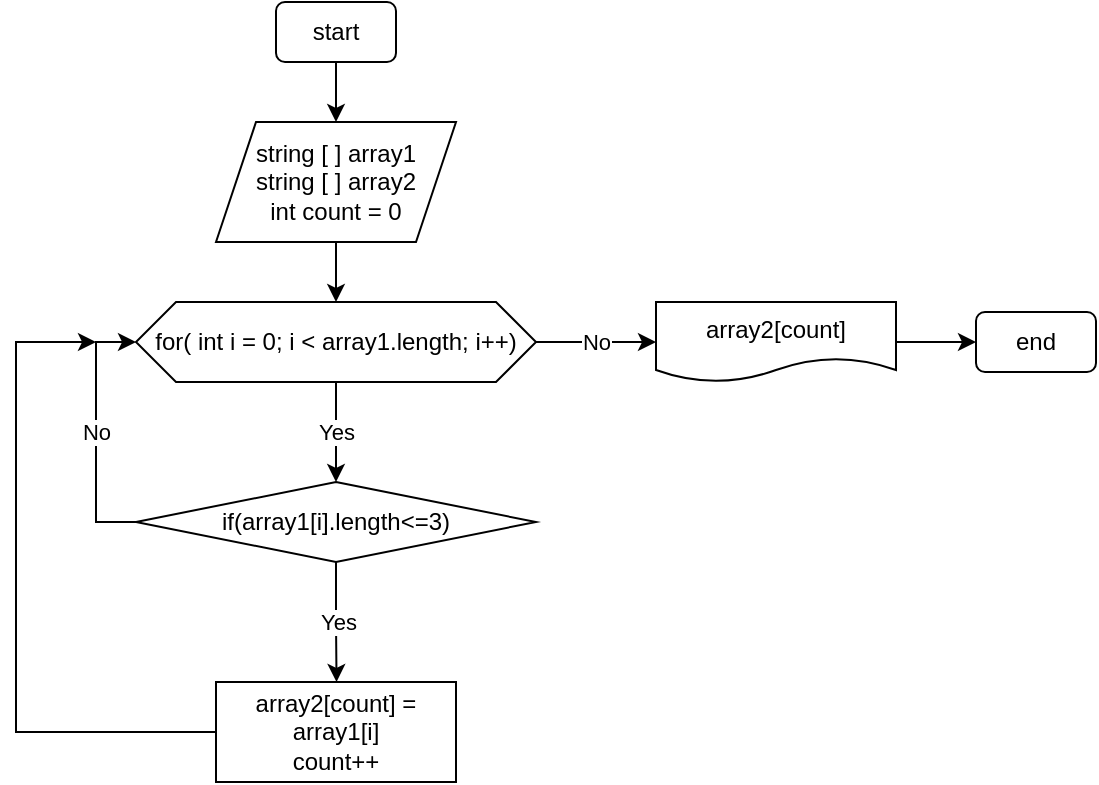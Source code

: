 <mxfile version="20.7.4" type="device"><diagram id="hZ5Uyan6rDgUlSlJlBIC" name="Страница 1"><mxGraphModel dx="1635" dy="865" grid="1" gridSize="10" guides="1" tooltips="1" connect="1" arrows="1" fold="1" page="1" pageScale="1" pageWidth="827" pageHeight="1169" math="0" shadow="0"><root><mxCell id="0"/><mxCell id="1" parent="0"/><mxCell id="BwD_S71Jo8bXs4WIpS26-2" value="start" style="rounded=1;whiteSpace=wrap;html=1;" vertex="1" parent="1"><mxGeometry x="210" y="70" width="60" height="30" as="geometry"/></mxCell><mxCell id="BwD_S71Jo8bXs4WIpS26-3" value="string [ ] array1&lt;br&gt;string [ ] array2&lt;br&gt;int count = 0" style="shape=parallelogram;perimeter=parallelogramPerimeter;whiteSpace=wrap;html=1;fixedSize=1;" vertex="1" parent="1"><mxGeometry x="180" y="130" width="120" height="60" as="geometry"/></mxCell><mxCell id="BwD_S71Jo8bXs4WIpS26-4" value="for( int i = 0; i &amp;lt; array1.length; i++)" style="shape=hexagon;perimeter=hexagonPerimeter2;whiteSpace=wrap;html=1;fixedSize=1;" vertex="1" parent="1"><mxGeometry x="140" y="220" width="200" height="40" as="geometry"/></mxCell><mxCell id="BwD_S71Jo8bXs4WIpS26-17" value="Yes" style="edgeStyle=orthogonalEdgeStyle;rounded=0;orthogonalLoop=1;jettySize=auto;html=1;exitX=0.5;exitY=1;exitDx=0;exitDy=0;" edge="1" parent="1" source="BwD_S71Jo8bXs4WIpS26-5"><mxGeometry relative="1" as="geometry"><mxPoint x="240.273" y="410" as="targetPoint"/></mxGeometry></mxCell><mxCell id="BwD_S71Jo8bXs4WIpS26-5" value="if(array1[i].length&amp;lt;=3)" style="rhombus;whiteSpace=wrap;html=1;" vertex="1" parent="1"><mxGeometry x="140" y="310" width="200" height="40" as="geometry"/></mxCell><mxCell id="BwD_S71Jo8bXs4WIpS26-6" value="" style="endArrow=classic;html=1;rounded=0;exitX=0.5;exitY=1;exitDx=0;exitDy=0;" edge="1" parent="1" source="BwD_S71Jo8bXs4WIpS26-2" target="BwD_S71Jo8bXs4WIpS26-3"><mxGeometry width="50" height="50" relative="1" as="geometry"><mxPoint x="370" y="270" as="sourcePoint"/><mxPoint x="420" y="220" as="targetPoint"/></mxGeometry></mxCell><mxCell id="BwD_S71Jo8bXs4WIpS26-7" value="" style="endArrow=classic;html=1;rounded=0;exitX=0.5;exitY=1;exitDx=0;exitDy=0;entryX=0.5;entryY=0;entryDx=0;entryDy=0;" edge="1" parent="1" source="BwD_S71Jo8bXs4WIpS26-3" target="BwD_S71Jo8bXs4WIpS26-4"><mxGeometry width="50" height="50" relative="1" as="geometry"><mxPoint x="370" y="270" as="sourcePoint"/><mxPoint x="420" y="220" as="targetPoint"/></mxGeometry></mxCell><mxCell id="BwD_S71Jo8bXs4WIpS26-8" value="Yes" style="endArrow=classic;html=1;rounded=0;exitX=0.5;exitY=1;exitDx=0;exitDy=0;entryX=0.5;entryY=0;entryDx=0;entryDy=0;" edge="1" parent="1" source="BwD_S71Jo8bXs4WIpS26-4" target="BwD_S71Jo8bXs4WIpS26-5"><mxGeometry width="50" height="50" relative="1" as="geometry"><mxPoint x="370" y="270" as="sourcePoint"/><mxPoint x="420" y="220" as="targetPoint"/></mxGeometry></mxCell><mxCell id="BwD_S71Jo8bXs4WIpS26-9" value="array2[count]" style="shape=document;whiteSpace=wrap;html=1;boundedLbl=1;" vertex="1" parent="1"><mxGeometry x="400" y="220" width="120" height="40" as="geometry"/></mxCell><mxCell id="BwD_S71Jo8bXs4WIpS26-10" value="No" style="endArrow=classic;html=1;rounded=0;exitX=1;exitY=0.5;exitDx=0;exitDy=0;entryX=0;entryY=0.5;entryDx=0;entryDy=0;" edge="1" parent="1" source="BwD_S71Jo8bXs4WIpS26-4" target="BwD_S71Jo8bXs4WIpS26-9"><mxGeometry width="50" height="50" relative="1" as="geometry"><mxPoint x="370" y="270" as="sourcePoint"/><mxPoint x="420" y="220" as="targetPoint"/></mxGeometry></mxCell><mxCell id="BwD_S71Jo8bXs4WIpS26-11" value="end" style="rounded=1;whiteSpace=wrap;html=1;" vertex="1" parent="1"><mxGeometry x="560" y="225" width="60" height="30" as="geometry"/></mxCell><mxCell id="BwD_S71Jo8bXs4WIpS26-14" value="" style="endArrow=classic;html=1;rounded=0;entryX=0;entryY=0.5;entryDx=0;entryDy=0;exitX=1;exitY=0.5;exitDx=0;exitDy=0;" edge="1" parent="1" source="BwD_S71Jo8bXs4WIpS26-9" target="BwD_S71Jo8bXs4WIpS26-11"><mxGeometry width="50" height="50" relative="1" as="geometry"><mxPoint x="370" y="270" as="sourcePoint"/><mxPoint x="420" y="220" as="targetPoint"/></mxGeometry></mxCell><mxCell id="BwD_S71Jo8bXs4WIpS26-15" value="No" style="endArrow=classic;html=1;rounded=0;entryX=0;entryY=0.5;entryDx=0;entryDy=0;exitX=0;exitY=0.5;exitDx=0;exitDy=0;" edge="1" parent="1" source="BwD_S71Jo8bXs4WIpS26-5" target="BwD_S71Jo8bXs4WIpS26-4"><mxGeometry width="50" height="50" relative="1" as="geometry"><mxPoint x="140" y="330" as="sourcePoint"/><mxPoint x="420" y="220" as="targetPoint"/><Array as="points"><mxPoint x="120" y="330"/><mxPoint x="120" y="240"/></Array></mxGeometry></mxCell><mxCell id="BwD_S71Jo8bXs4WIpS26-18" value="array2[count] = array1[i]&lt;br&gt;count++" style="rounded=0;whiteSpace=wrap;html=1;" vertex="1" parent="1"><mxGeometry x="180" y="410" width="120" height="50" as="geometry"/></mxCell><mxCell id="BwD_S71Jo8bXs4WIpS26-19" value="" style="endArrow=classic;html=1;rounded=0;exitX=0;exitY=0.5;exitDx=0;exitDy=0;" edge="1" parent="1" source="BwD_S71Jo8bXs4WIpS26-18"><mxGeometry width="50" height="50" relative="1" as="geometry"><mxPoint x="130" y="370" as="sourcePoint"/><mxPoint x="120" y="240" as="targetPoint"/><Array as="points"><mxPoint x="80" y="435"/><mxPoint x="80" y="240"/></Array></mxGeometry></mxCell></root></mxGraphModel></diagram></mxfile>